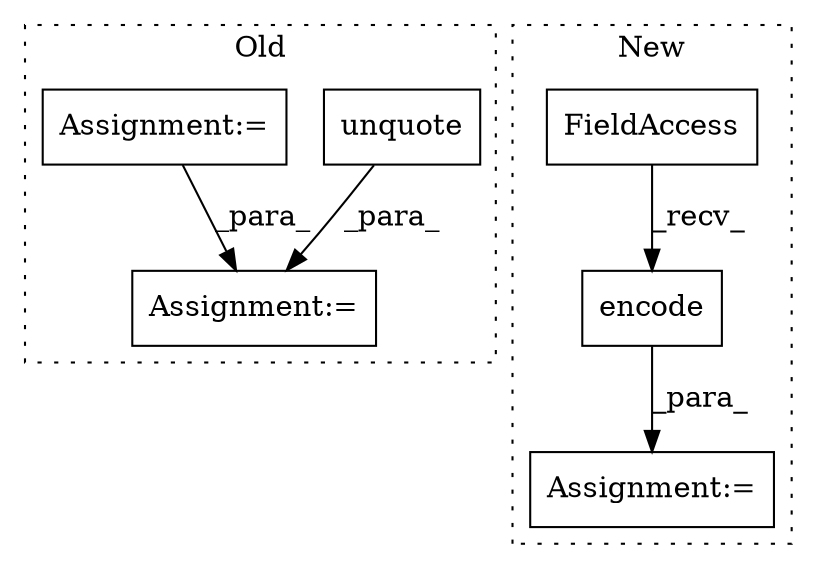 digraph G {
subgraph cluster0 {
1 [label="unquote" a="32" s="4695,4706" l="8,1" shape="box"];
5 [label="Assignment:=" a="7" s="4733" l="1" shape="box"];
6 [label="Assignment:=" a="7" s="4600" l="3" shape="box"];
label = "Old";
style="dotted";
}
subgraph cluster1 {
2 [label="encode" a="32" s="4635,4649" l="7,1" shape="box"];
3 [label="FieldAccess" a="22" s="4625" l="9" shape="box"];
4 [label="Assignment:=" a="7" s="4624" l="1" shape="box"];
label = "New";
style="dotted";
}
1 -> 5 [label="_para_"];
2 -> 4 [label="_para_"];
3 -> 2 [label="_recv_"];
6 -> 5 [label="_para_"];
}